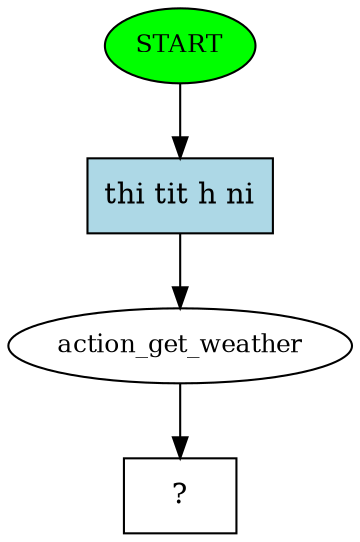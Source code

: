 digraph  {
0 [class="start active", fillcolor=green, fontsize=12, label=START, style=filled];
1 [class=active, fontsize=12, label=action_get_weather];
2 [class="intent dashed active", label="  ?  ", shape=rect];
3 [class="intent active", fillcolor=lightblue, label="thi tit h ni", shape=rect, style=filled];
0 -> 3  [class=active, key=0];
1 -> 2  [class=active, key=NONE, label=""];
3 -> 1  [class=active, key=0];
}
